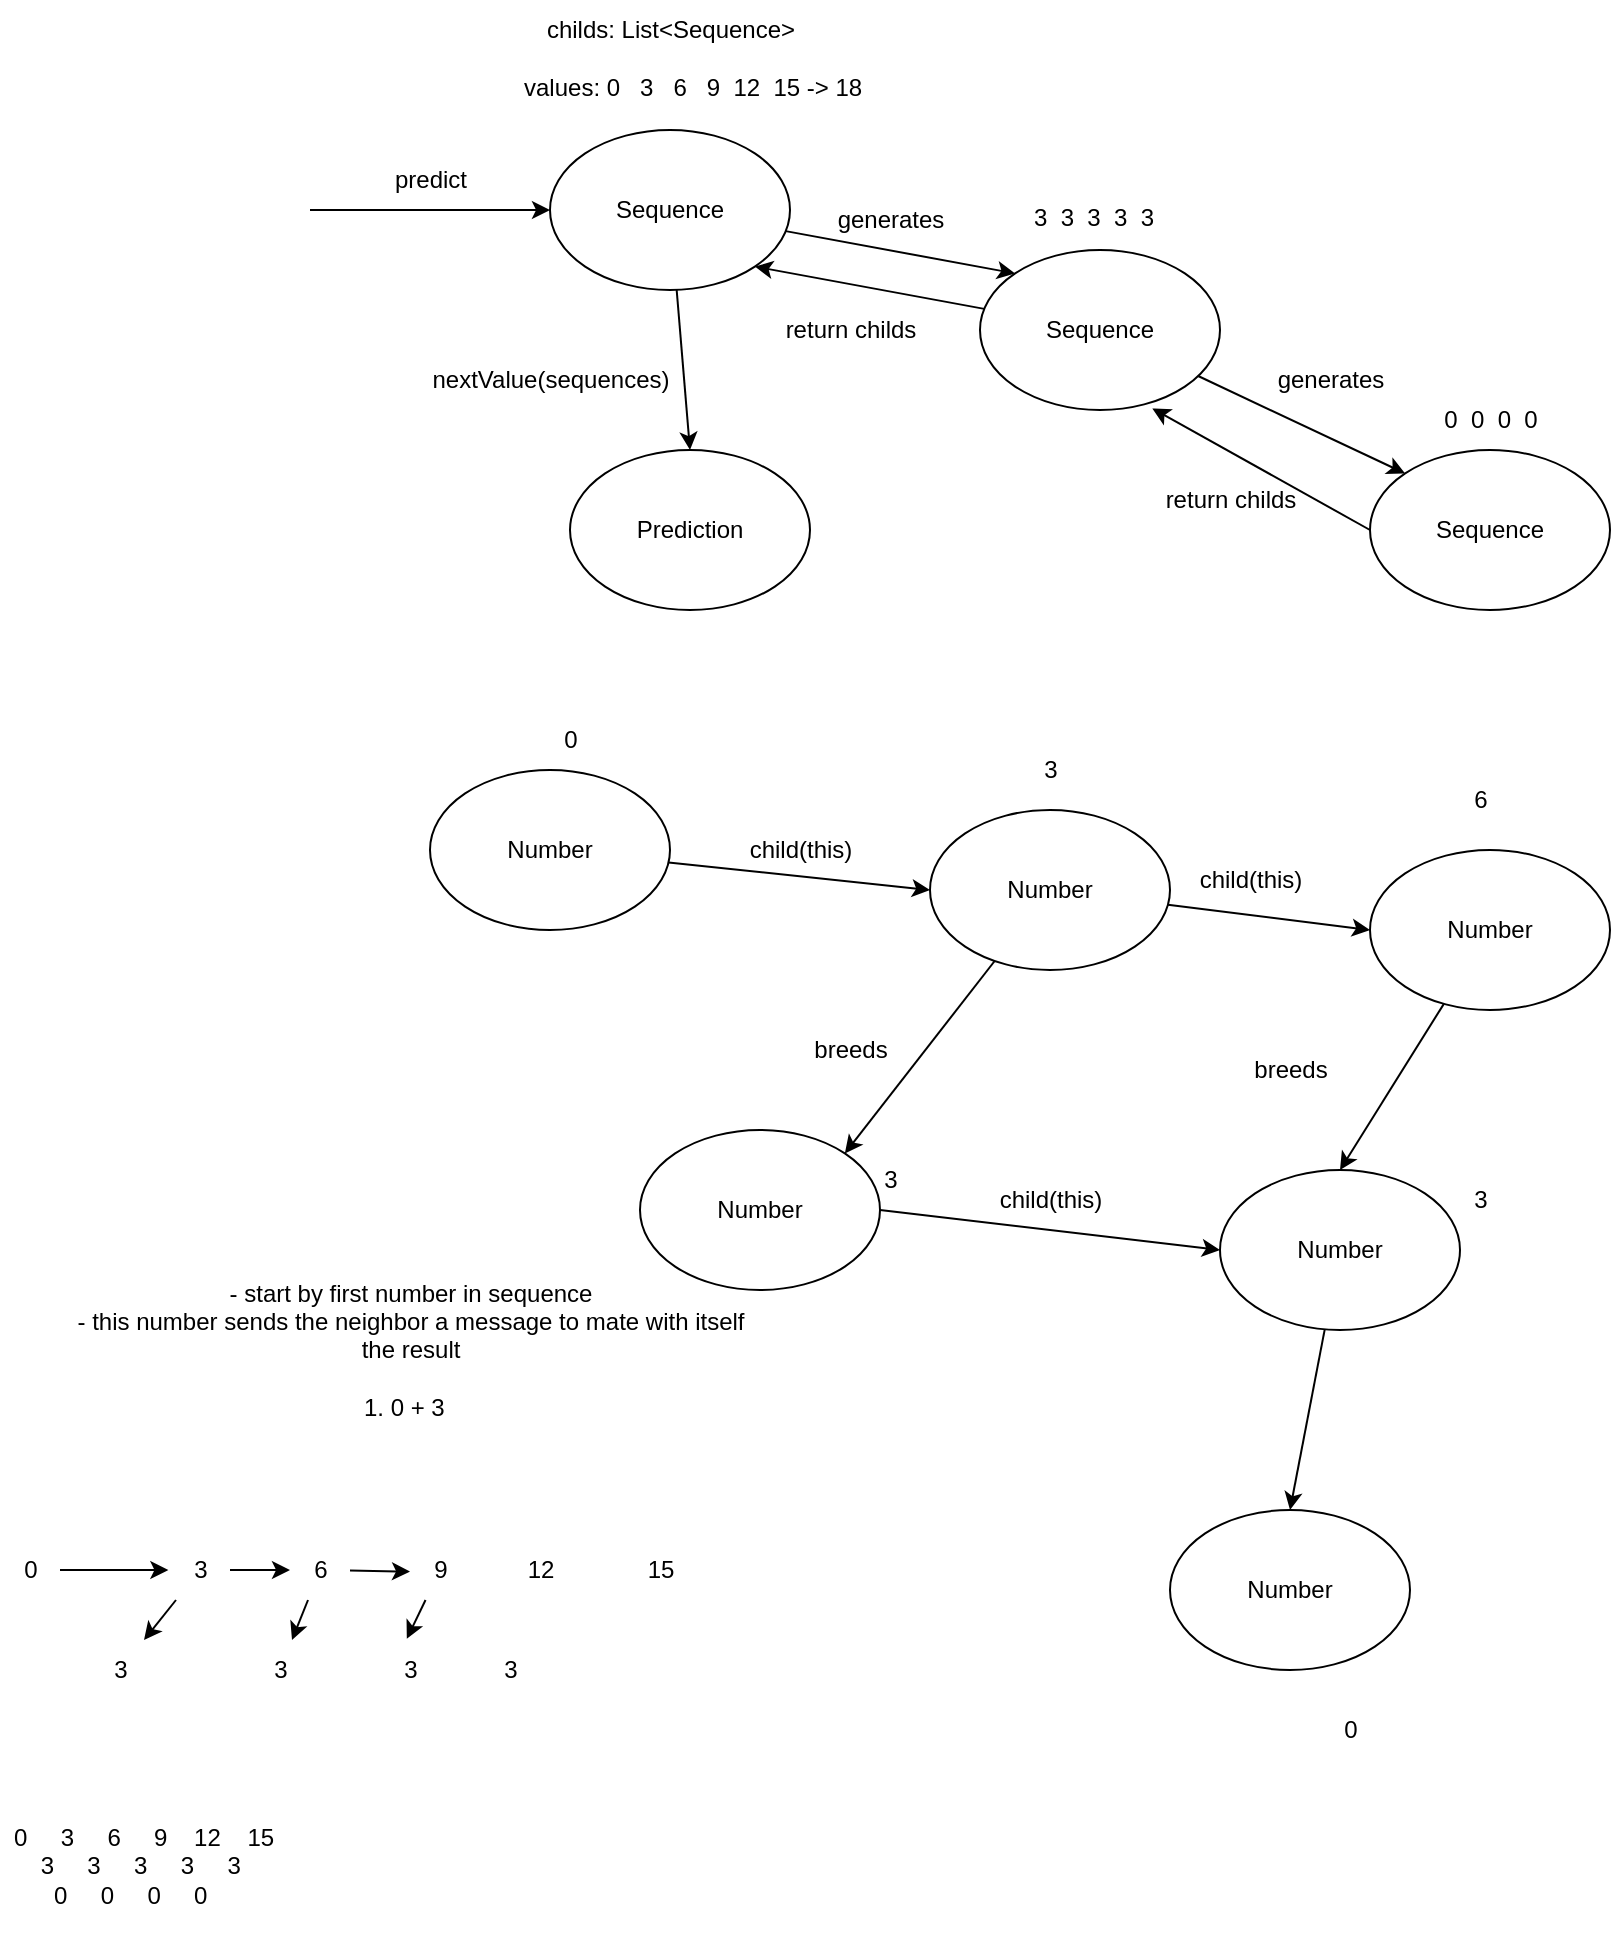 <mxfile>
    <diagram id="MDhS7YgDjhPqXUM02u6s" name="Page-1">
        <mxGraphModel dx="1490" dy="511" grid="1" gridSize="10" guides="1" tooltips="1" connect="1" arrows="1" fold="1" page="1" pageScale="1" pageWidth="850" pageHeight="1100" math="0" shadow="0">
            <root>
                <mxCell id="0"/>
                <mxCell id="1" parent="0"/>
                <mxCell id="5" style="edgeStyle=none;html=1;entryX=0;entryY=0;entryDx=0;entryDy=0;" edge="1" parent="1" source="2" target="3">
                    <mxGeometry relative="1" as="geometry"/>
                </mxCell>
                <mxCell id="15" style="edgeStyle=none;html=1;entryX=0.5;entryY=0;entryDx=0;entryDy=0;" edge="1" parent="1" source="2" target="14">
                    <mxGeometry relative="1" as="geometry"/>
                </mxCell>
                <mxCell id="2" value="Sequence" style="ellipse;whiteSpace=wrap;html=1;" vertex="1" parent="1">
                    <mxGeometry x="90" y="90" width="120" height="80" as="geometry"/>
                </mxCell>
                <mxCell id="9" style="edgeStyle=none;html=1;entryX=0;entryY=0;entryDx=0;entryDy=0;" edge="1" parent="1" source="3" target="8">
                    <mxGeometry relative="1" as="geometry"/>
                </mxCell>
                <mxCell id="19" style="edgeStyle=none;html=1;entryX=1;entryY=1;entryDx=0;entryDy=0;" edge="1" parent="1" source="3" target="2">
                    <mxGeometry relative="1" as="geometry"/>
                </mxCell>
                <mxCell id="3" value="Sequence" style="ellipse;whiteSpace=wrap;html=1;" vertex="1" parent="1">
                    <mxGeometry x="305" y="150" width="120" height="80" as="geometry"/>
                </mxCell>
                <mxCell id="4" value="values: 0&amp;nbsp; &amp;nbsp;3&amp;nbsp; &amp;nbsp;6&amp;nbsp; &amp;nbsp;9&amp;nbsp; 12&amp;nbsp; 15 -&amp;gt; 18" style="text;whiteSpace=wrap;html=1;" vertex="1" parent="1">
                    <mxGeometry x="75" y="55" width="180" height="40" as="geometry"/>
                </mxCell>
                <mxCell id="6" value="generates" style="text;html=1;align=center;verticalAlign=middle;resizable=0;points=[];autosize=1;strokeColor=none;fillColor=none;" vertex="1" parent="1">
                    <mxGeometry x="220" y="120" width="80" height="30" as="geometry"/>
                </mxCell>
                <mxCell id="7" value="3&amp;nbsp; 3&amp;nbsp; 3&amp;nbsp; 3&amp;nbsp; 3" style="text;whiteSpace=wrap;html=1;" vertex="1" parent="1">
                    <mxGeometry x="330" y="120" width="130" height="40" as="geometry"/>
                </mxCell>
                <mxCell id="17" style="edgeStyle=none;html=1;entryX=0.718;entryY=0.99;entryDx=0;entryDy=0;entryPerimeter=0;exitX=0;exitY=0.5;exitDx=0;exitDy=0;" edge="1" parent="1" source="8" target="3">
                    <mxGeometry relative="1" as="geometry"/>
                </mxCell>
                <mxCell id="8" value="Sequence" style="ellipse;whiteSpace=wrap;html=1;" vertex="1" parent="1">
                    <mxGeometry x="500" y="250" width="120" height="80" as="geometry"/>
                </mxCell>
                <mxCell id="10" value="0&amp;nbsp; 0&amp;nbsp; 0&amp;nbsp; 0" style="text;html=1;align=center;verticalAlign=middle;resizable=0;points=[];autosize=1;strokeColor=none;fillColor=none;" vertex="1" parent="1">
                    <mxGeometry x="525" y="220" width="70" height="30" as="geometry"/>
                </mxCell>
                <mxCell id="11" value="generates" style="text;html=1;align=center;verticalAlign=middle;resizable=0;points=[];autosize=1;strokeColor=none;fillColor=none;" vertex="1" parent="1">
                    <mxGeometry x="440" y="200" width="80" height="30" as="geometry"/>
                </mxCell>
                <mxCell id="12" value="" style="endArrow=classic;html=1;entryX=0;entryY=0.5;entryDx=0;entryDy=0;" edge="1" parent="1" target="2">
                    <mxGeometry width="50" height="50" relative="1" as="geometry">
                        <mxPoint x="-30" y="130" as="sourcePoint"/>
                        <mxPoint x="40" y="100" as="targetPoint"/>
                    </mxGeometry>
                </mxCell>
                <mxCell id="13" value="predict" style="text;html=1;align=center;verticalAlign=middle;resizable=0;points=[];autosize=1;strokeColor=none;fillColor=none;" vertex="1" parent="1">
                    <mxGeometry y="100" width="60" height="30" as="geometry"/>
                </mxCell>
                <mxCell id="14" value="Prediction" style="ellipse;whiteSpace=wrap;html=1;" vertex="1" parent="1">
                    <mxGeometry x="100" y="250" width="120" height="80" as="geometry"/>
                </mxCell>
                <mxCell id="16" value="nextValue(sequences)" style="text;html=1;align=center;verticalAlign=middle;resizable=0;points=[];autosize=1;strokeColor=none;fillColor=none;" vertex="1" parent="1">
                    <mxGeometry x="20" y="200" width="140" height="30" as="geometry"/>
                </mxCell>
                <mxCell id="18" value="return childs" style="text;html=1;align=center;verticalAlign=middle;resizable=0;points=[];autosize=1;strokeColor=none;fillColor=none;" vertex="1" parent="1">
                    <mxGeometry x="385" y="260" width="90" height="30" as="geometry"/>
                </mxCell>
                <mxCell id="20" value="return childs" style="text;html=1;align=center;verticalAlign=middle;resizable=0;points=[];autosize=1;strokeColor=none;fillColor=none;" vertex="1" parent="1">
                    <mxGeometry x="195" y="175" width="90" height="30" as="geometry"/>
                </mxCell>
                <mxCell id="21" value="childs: List&amp;lt;Sequence&amp;gt;" style="text;html=1;align=center;verticalAlign=middle;resizable=0;points=[];autosize=1;strokeColor=none;fillColor=none;" vertex="1" parent="1">
                    <mxGeometry x="75" y="25" width="150" height="30" as="geometry"/>
                </mxCell>
                <mxCell id="24" style="edgeStyle=none;html=1;entryX=0;entryY=0.5;entryDx=0;entryDy=0;" edge="1" parent="1" source="22" target="23">
                    <mxGeometry relative="1" as="geometry"/>
                </mxCell>
                <mxCell id="22" value="Number" style="ellipse;whiteSpace=wrap;html=1;" vertex="1" parent="1">
                    <mxGeometry x="30" y="410" width="120" height="80" as="geometry"/>
                </mxCell>
                <mxCell id="29" style="edgeStyle=none;html=1;entryX=1;entryY=0;entryDx=0;entryDy=0;" edge="1" parent="1" source="23" target="28">
                    <mxGeometry relative="1" as="geometry"/>
                </mxCell>
                <mxCell id="33" style="edgeStyle=none;html=1;entryX=0;entryY=0.5;entryDx=0;entryDy=0;" edge="1" parent="1" source="23" target="31">
                    <mxGeometry relative="1" as="geometry"/>
                </mxCell>
                <mxCell id="23" value="Number" style="ellipse;whiteSpace=wrap;html=1;" vertex="1" parent="1">
                    <mxGeometry x="280" y="430" width="120" height="80" as="geometry"/>
                </mxCell>
                <mxCell id="25" value="child(this)" style="text;html=1;align=center;verticalAlign=middle;resizable=0;points=[];autosize=1;strokeColor=none;fillColor=none;" vertex="1" parent="1">
                    <mxGeometry x="180" y="435" width="70" height="30" as="geometry"/>
                </mxCell>
                <mxCell id="26" value="0" style="text;html=1;align=center;verticalAlign=middle;resizable=0;points=[];autosize=1;strokeColor=none;fillColor=none;" vertex="1" parent="1">
                    <mxGeometry x="85" y="380" width="30" height="30" as="geometry"/>
                </mxCell>
                <mxCell id="27" value="3" style="text;html=1;align=center;verticalAlign=middle;resizable=0;points=[];autosize=1;strokeColor=none;fillColor=none;" vertex="1" parent="1">
                    <mxGeometry x="325" y="395" width="30" height="30" as="geometry"/>
                </mxCell>
                <mxCell id="40" style="edgeStyle=none;html=1;exitX=1;exitY=0.5;exitDx=0;exitDy=0;entryX=0;entryY=0.5;entryDx=0;entryDy=0;" edge="1" parent="1" source="28" target="35">
                    <mxGeometry relative="1" as="geometry"/>
                </mxCell>
                <mxCell id="28" value="Number" style="ellipse;whiteSpace=wrap;html=1;" vertex="1" parent="1">
                    <mxGeometry x="135" y="590" width="120" height="80" as="geometry"/>
                </mxCell>
                <mxCell id="30" value="3" style="text;html=1;align=center;verticalAlign=middle;resizable=0;points=[];autosize=1;strokeColor=none;fillColor=none;" vertex="1" parent="1">
                    <mxGeometry x="245" y="600" width="30" height="30" as="geometry"/>
                </mxCell>
                <mxCell id="37" style="edgeStyle=none;html=1;entryX=0.5;entryY=0;entryDx=0;entryDy=0;" edge="1" parent="1" source="31" target="35">
                    <mxGeometry relative="1" as="geometry"/>
                </mxCell>
                <mxCell id="31" value="Number" style="ellipse;whiteSpace=wrap;html=1;" vertex="1" parent="1">
                    <mxGeometry x="500" y="450" width="120" height="80" as="geometry"/>
                </mxCell>
                <mxCell id="32" value="6" style="text;html=1;align=center;verticalAlign=middle;resizable=0;points=[];autosize=1;strokeColor=none;fillColor=none;" vertex="1" parent="1">
                    <mxGeometry x="540" y="410" width="30" height="30" as="geometry"/>
                </mxCell>
                <mxCell id="34" value="child(this)" style="text;html=1;align=center;verticalAlign=middle;resizable=0;points=[];autosize=1;strokeColor=none;fillColor=none;" vertex="1" parent="1">
                    <mxGeometry x="405" y="450" width="70" height="30" as="geometry"/>
                </mxCell>
                <mxCell id="44" style="edgeStyle=none;html=1;entryX=0.5;entryY=0;entryDx=0;entryDy=0;" edge="1" parent="1" source="35" target="42">
                    <mxGeometry relative="1" as="geometry"/>
                </mxCell>
                <mxCell id="35" value="Number" style="ellipse;whiteSpace=wrap;html=1;" vertex="1" parent="1">
                    <mxGeometry x="425" y="610" width="120" height="80" as="geometry"/>
                </mxCell>
                <mxCell id="36" value="3" style="text;html=1;align=center;verticalAlign=middle;resizable=0;points=[];autosize=1;strokeColor=none;fillColor=none;" vertex="1" parent="1">
                    <mxGeometry x="540" y="610" width="30" height="30" as="geometry"/>
                </mxCell>
                <mxCell id="38" value="breeds" style="text;html=1;align=center;verticalAlign=middle;resizable=0;points=[];autosize=1;strokeColor=none;fillColor=none;" vertex="1" parent="1">
                    <mxGeometry x="210" y="535" width="60" height="30" as="geometry"/>
                </mxCell>
                <mxCell id="39" value="breeds" style="text;html=1;align=center;verticalAlign=middle;resizable=0;points=[];autosize=1;strokeColor=none;fillColor=none;" vertex="1" parent="1">
                    <mxGeometry x="430" y="545" width="60" height="30" as="geometry"/>
                </mxCell>
                <mxCell id="41" value="child(this)" style="text;html=1;align=center;verticalAlign=middle;resizable=0;points=[];autosize=1;strokeColor=none;fillColor=none;" vertex="1" parent="1">
                    <mxGeometry x="305" y="610" width="70" height="30" as="geometry"/>
                </mxCell>
                <mxCell id="42" value="Number" style="ellipse;whiteSpace=wrap;html=1;" vertex="1" parent="1">
                    <mxGeometry x="400" y="780" width="120" height="80" as="geometry"/>
                </mxCell>
                <mxCell id="43" value="0" style="text;html=1;align=center;verticalAlign=middle;resizable=0;points=[];autosize=1;strokeColor=none;fillColor=none;" vertex="1" parent="1">
                    <mxGeometry x="475" y="875" width="30" height="30" as="geometry"/>
                </mxCell>
                <mxCell id="45" value="- start by first number in sequence&lt;br&gt;- this number sends the neighbor a message to mate with itself&lt;br&gt;the result&lt;br&gt;&lt;br&gt;1. 0 + 3&amp;nbsp;&amp;nbsp;" style="text;html=1;align=center;verticalAlign=middle;resizable=0;points=[];autosize=1;strokeColor=none;fillColor=none;" vertex="1" parent="1">
                    <mxGeometry x="-160" y="655" width="360" height="90" as="geometry"/>
                </mxCell>
                <mxCell id="46" value="0&amp;nbsp; &amp;nbsp; &amp;nbsp;3&amp;nbsp; &amp;nbsp; &amp;nbsp;6&amp;nbsp; &amp;nbsp; &amp;nbsp;9&amp;nbsp; &amp;nbsp; 12&amp;nbsp; &amp;nbsp; 15&lt;br&gt;&amp;nbsp; &amp;nbsp; 3&amp;nbsp; &amp;nbsp; &amp;nbsp;3&amp;nbsp; &amp;nbsp; &amp;nbsp;3&amp;nbsp; &amp;nbsp; &amp;nbsp;3&amp;nbsp; &amp;nbsp; &amp;nbsp;3&lt;br&gt;&amp;nbsp; &amp;nbsp; &amp;nbsp; 0&amp;nbsp; &amp;nbsp; &amp;nbsp;0&amp;nbsp; &amp;nbsp; &amp;nbsp;0&amp;nbsp; &amp;nbsp; &amp;nbsp;0" style="text;whiteSpace=wrap;html=1;" vertex="1" parent="1">
                    <mxGeometry x="-180" y="930" width="280" height="70" as="geometry"/>
                </mxCell>
                <mxCell id="49" style="edgeStyle=none;html=1;entryX=-0.027;entryY=0.5;entryDx=0;entryDy=0;entryPerimeter=0;" edge="1" parent="1" source="47" target="48">
                    <mxGeometry relative="1" as="geometry"/>
                </mxCell>
                <mxCell id="47" value="0" style="text;html=1;align=center;verticalAlign=middle;resizable=0;points=[];autosize=1;strokeColor=none;fillColor=none;" vertex="1" parent="1">
                    <mxGeometry x="-185" y="795" width="30" height="30" as="geometry"/>
                </mxCell>
                <mxCell id="51" style="edgeStyle=none;html=1;" edge="1" parent="1" source="48" target="50">
                    <mxGeometry relative="1" as="geometry"/>
                </mxCell>
                <mxCell id="53" style="edgeStyle=none;html=1;" edge="1" parent="1" source="48" target="52">
                    <mxGeometry relative="1" as="geometry"/>
                </mxCell>
                <mxCell id="48" value="3" style="text;html=1;align=center;verticalAlign=middle;resizable=0;points=[];autosize=1;strokeColor=none;fillColor=none;" vertex="1" parent="1">
                    <mxGeometry x="-100" y="795" width="30" height="30" as="geometry"/>
                </mxCell>
                <mxCell id="50" value="3" style="text;html=1;align=center;verticalAlign=middle;resizable=0;points=[];autosize=1;strokeColor=none;fillColor=none;" vertex="1" parent="1">
                    <mxGeometry x="-140" y="845" width="30" height="30" as="geometry"/>
                </mxCell>
                <mxCell id="58" style="edgeStyle=none;html=1;" edge="1" parent="1" source="52" target="57">
                    <mxGeometry relative="1" as="geometry"/>
                </mxCell>
                <mxCell id="59" style="edgeStyle=none;html=1;entryX=0;entryY=0.527;entryDx=0;entryDy=0;entryPerimeter=0;" edge="1" parent="1" source="52" target="54">
                    <mxGeometry relative="1" as="geometry"/>
                </mxCell>
                <mxCell id="52" value="6" style="text;html=1;align=center;verticalAlign=middle;resizable=0;points=[];autosize=1;strokeColor=none;fillColor=none;" vertex="1" parent="1">
                    <mxGeometry x="-40" y="795" width="30" height="30" as="geometry"/>
                </mxCell>
                <mxCell id="61" style="edgeStyle=none;html=1;entryX=0.447;entryY=-0.02;entryDx=0;entryDy=0;entryPerimeter=0;" edge="1" parent="1" source="54" target="60">
                    <mxGeometry relative="1" as="geometry"/>
                </mxCell>
                <mxCell id="54" value="9" style="text;html=1;align=center;verticalAlign=middle;resizable=0;points=[];autosize=1;strokeColor=none;fillColor=none;" vertex="1" parent="1">
                    <mxGeometry x="20" y="795" width="30" height="30" as="geometry"/>
                </mxCell>
                <mxCell id="55" value="12" style="text;html=1;align=center;verticalAlign=middle;resizable=0;points=[];autosize=1;strokeColor=none;fillColor=none;" vertex="1" parent="1">
                    <mxGeometry x="65" y="795" width="40" height="30" as="geometry"/>
                </mxCell>
                <mxCell id="56" value="15" style="text;html=1;align=center;verticalAlign=middle;resizable=0;points=[];autosize=1;strokeColor=none;fillColor=none;" vertex="1" parent="1">
                    <mxGeometry x="125" y="795" width="40" height="30" as="geometry"/>
                </mxCell>
                <mxCell id="57" value="3" style="text;html=1;align=center;verticalAlign=middle;resizable=0;points=[];autosize=1;strokeColor=none;fillColor=none;" vertex="1" parent="1">
                    <mxGeometry x="-60" y="845" width="30" height="30" as="geometry"/>
                </mxCell>
                <mxCell id="60" value="3" style="text;html=1;align=center;verticalAlign=middle;resizable=0;points=[];autosize=1;strokeColor=none;fillColor=none;" vertex="1" parent="1">
                    <mxGeometry x="5" y="845" width="30" height="30" as="geometry"/>
                </mxCell>
                <mxCell id="62" value="3" style="text;html=1;align=center;verticalAlign=middle;resizable=0;points=[];autosize=1;strokeColor=none;fillColor=none;" vertex="1" parent="1">
                    <mxGeometry x="55" y="845" width="30" height="30" as="geometry"/>
                </mxCell>
            </root>
        </mxGraphModel>
    </diagram>
</mxfile>